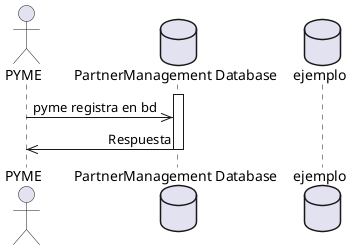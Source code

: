 @startuml Different flow
skinparam sequenceMessageAlign right

actor "PYME" as A 
database "PartnerManagement Database" as BDPartnerManagement
database "ejemplo" as Ejemplo 

activate BDPartnerManagement
A ->> BDPartnerManagement: pyme registra en bd
BDPartnerManagement->>A: Respuesta
deactivate BDPartnerManagement




@enduml